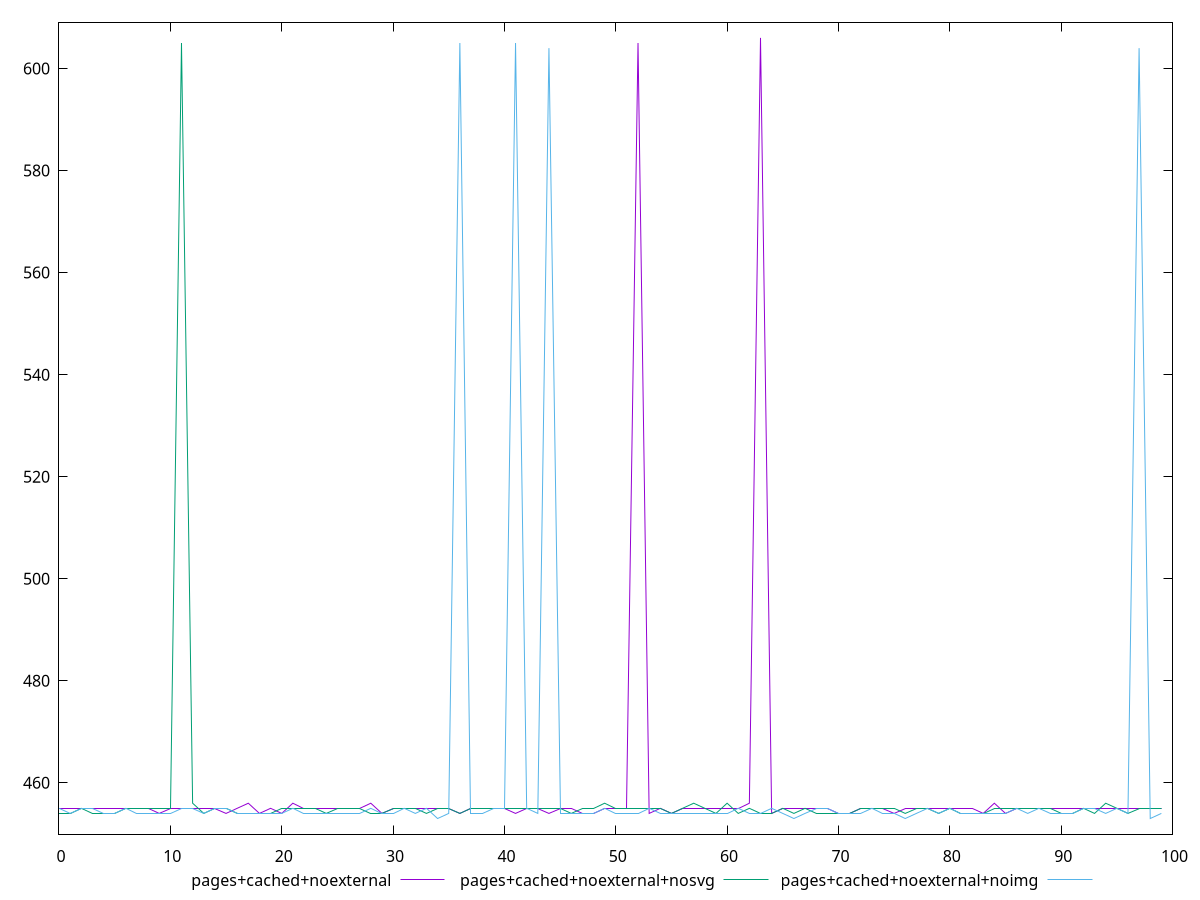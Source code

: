 $_pagesCachedNoexternal <<EOF
455
455
455
455
455
455
455
455
455
454
455
455
455
455
455
454
455
456
454
455
454
456
455
455
455
455
455
455
456
454
455
455
455
455
455
455
454
455
455
455
455
454
455
455
454
455
455
454
454
455
455
455
605
454
455
454
455
455
455
455
455
455
456
606
454
455
455
455
455
455
454
454
455
455
455
454
455
455
455
455
455
455
455
454
456
454
455
455
455
455
455
455
455
455
455
455
455
455
455
455
EOF
$_pagesCachedNoexternalNosvg <<EOF
454
454
455
454
454
454
455
455
455
455
455
605
456
454
455
455
454
454
454
454
455
455
455
455
454
455
455
455
454
454
455
455
455
454
455
455
454
455
455
455
455
455
455
455
455
455
454
455
455
456
455
455
455
455
455
454
455
456
455
454
456
454
455
454
454
455
454
455
454
454
454
454
455
455
455
455
454
455
455
454
455
454
454
454
455
455
455
455
455
455
454
454
455
454
456
455
454
455
455
455
EOF
$_pagesCachedNoexternalNoimg <<EOF
455
454
455
455
454
454
455
454
454
454
454
455
455
454
455
455
454
454
454
454
454
455
454
454
454
454
454
454
455
454
454
455
454
455
453
454
605
454
454
455
455
605
455
454
604
454
454
454
454
455
454
454
454
455
454
454
454
454
454
454
454
455
454
454
455
454
453
454
455
455
454
454
454
455
454
454
453
454
455
454
455
454
454
454
454
454
455
454
455
454
454
454
455
455
454
455
454
604
453
454
EOF
set key outside below
set terminal pngcairo
set output "report_00006_2020-11-02T20-21-41.718Z/uses-rel-preload/uses-rel-preload_pages+cached+noexternal_pages+cached+noexternal+nosvg_pages+cached+noexternal+noimg.png"
set yrange [449.94:609.06]
plot $_pagesCachedNoexternal title "pages+cached+noexternal" with line ,$_pagesCachedNoexternalNosvg title "pages+cached+noexternal+nosvg" with line ,$_pagesCachedNoexternalNoimg title "pages+cached+noexternal+noimg" with line ,